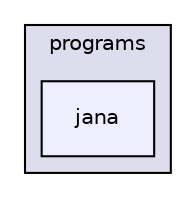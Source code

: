digraph "src/programs/jana" {
  compound=true
  node [ fontsize="10", fontname="Helvetica"];
  edge [ labelfontsize="10", labelfontname="Helvetica"];
  subgraph clusterdir_7156828c8d148b9c7ab68f09210221be {
    graph [ bgcolor="#ddddee", pencolor="black", label="programs" fontname="Helvetica", fontsize="10", URL="dir_7156828c8d148b9c7ab68f09210221be.html"]
  dir_7c0334e507933f8e2ea6903b1ffa5c10 [shape=box, label="jana", style="filled", fillcolor="#eeeeff", pencolor="black", URL="dir_7c0334e507933f8e2ea6903b1ffa5c10.html"];
  }
}
